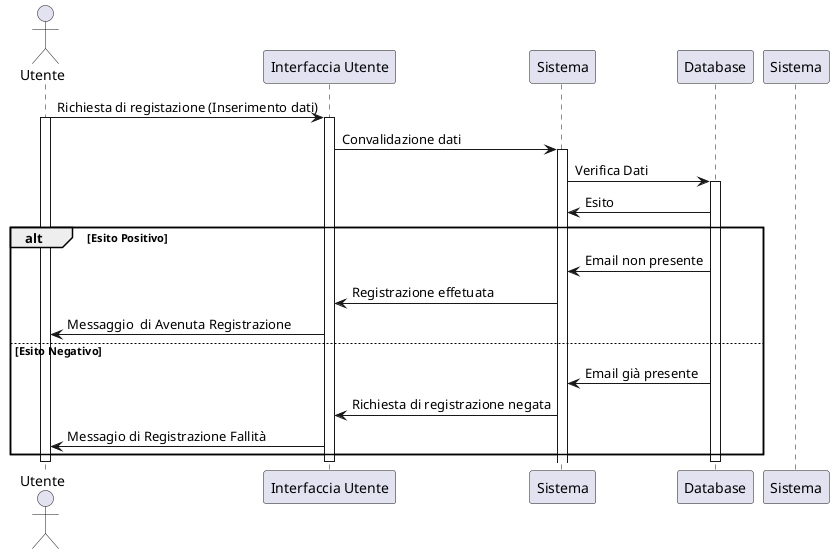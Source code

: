 @startuml
actor Utente

participant "Interfaccia Utente" as UI
participant "Sistema" as SI
participant "Database" as DB

Utente -> UI : Richiesta di registazione (Inserimento dati)
activate Utente
activate UI
UI -> SI : Convalidazione dati
activate SI
SI -> DB : Verifica Dati
activate DB
DB ->SI : Esito

alt Esito Positivo
DB -> SI : Email non presente
SI -> UI : Registrazione effetuata
UI -> Utente: Messaggio  di Avenuta Registrazione 
else Esito Negativo
DB -> SI : Email già presente
SI -> UI : Richiesta di registrazione negata
UI -> Utente: Messagio di Registrazione Fallità
end

deactivate Utente
deactivate UI
deactivate Sistema
deactivate DB


@enduml
